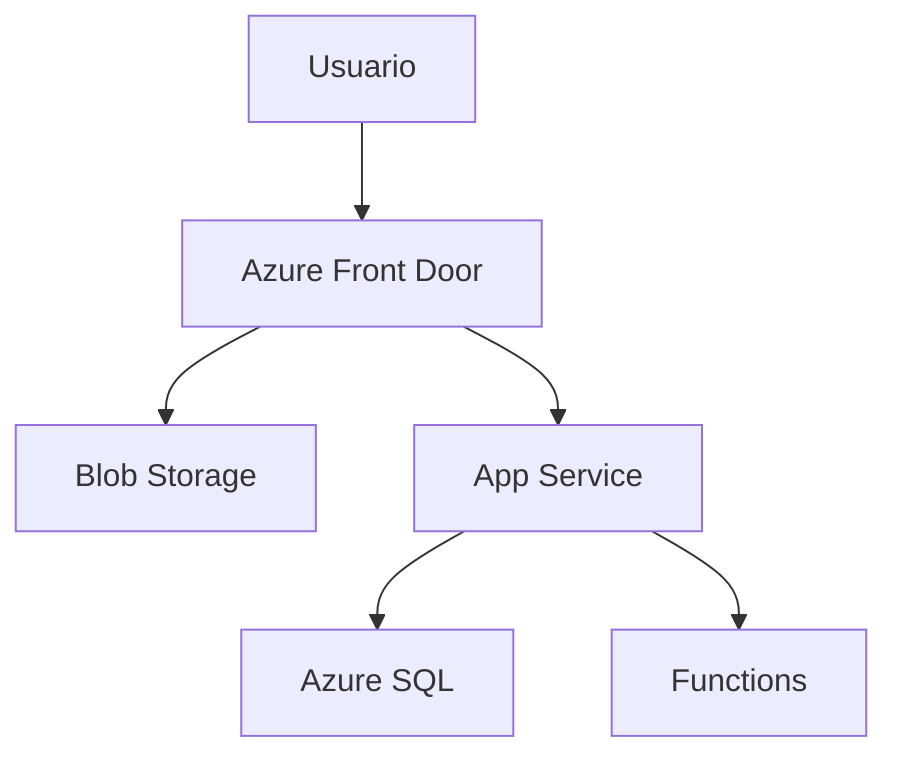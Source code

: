 graph TD
    A[Usuario] --> B[Azure Front Door]
    B --> C[Blob Storage]
    B --> D[App Service]
    D --> E[Azure SQL]
    D --> F[Functions]